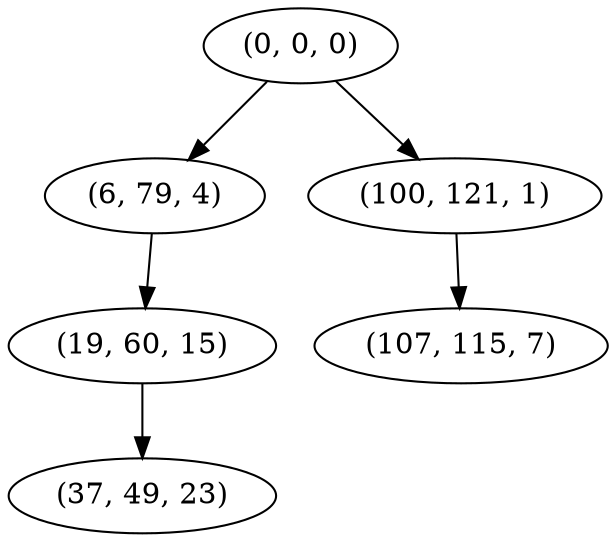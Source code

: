 digraph tree {
    "(0, 0, 0)";
    "(6, 79, 4)";
    "(19, 60, 15)";
    "(37, 49, 23)";
    "(100, 121, 1)";
    "(107, 115, 7)";
    "(0, 0, 0)" -> "(6, 79, 4)";
    "(0, 0, 0)" -> "(100, 121, 1)";
    "(6, 79, 4)" -> "(19, 60, 15)";
    "(19, 60, 15)" -> "(37, 49, 23)";
    "(100, 121, 1)" -> "(107, 115, 7)";
}
